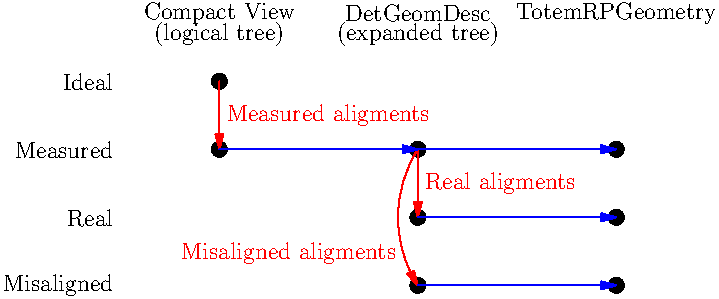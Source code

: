 real cx = 35mm, cy = 12mm;

label("Ideal", (-0.5cx, 0cy), W);
label("Measured", (-0.5cx, -1cy), W);
label("Real", (-0.5cx, -2cy), W);
label("Misaligned", (-0.5cx, -3cy), W);

label("Compact View", (0cx, 1cy));
label("(logical tree)", (0cx, 0.7cy));

label("DetGeomDesc", (1cx, 1cy));
label("(expanded tree)", (1cx, 0.7cy));

label("TotemRPGeometry", (2cx, 1cy));

pen dotPen = black+8pt;
dot((0cx, 0cy), dotPen);
dot((0cx, -1cy), dotPen);

dot((1cx, -1cy), dotPen);
dot((1cx, -2cy), dotPen);
dot((1cx, -3cy), dotPen);

dot((2cx, -1cy), dotPen);
dot((2cx, -2cy), dotPen);
dot((2cx, -3cy), dotPen);

draw(Label("Measured aligments", 0.5, E), (0cx, 0cy)--(0cx, -1cy), red, EndArrow);

draw(Label("Real aligments", 0.5, E), (1cx, -1cy)--(1cx, -2cy), red, EndArrow);
draw(Label("Misaligned aligments", 1.5, W), (1cx, -1cy)..(0.9cx, -2cy)..(1cx, -3cy), red, EndArrow);

draw((0cx, -1cy)--(1cx, -1cy), blue, EndArrow);
draw((1cx, -1cy)--(2cx, -1cy), blue, EndArrow);
draw((1cx, -2cy)--(2cx, -2cy), blue, EndArrow);
draw((1cx, -3cy)--(2cx, -3cy), blue, EndArrow);
